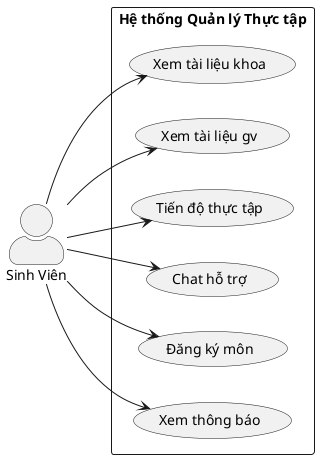 @startuml Usecase - Sinh Viên (SV)
left to right direction
skinparam actorStyle awesome

actor "Sinh Viên" as SV

rectangle "Hệ thống Quản lý Thực tập" {
  usecase "Xem tài liệu khoa" as UC_SV_1
  usecase "Xem tài liệu gv" as UC_SV_2
  usecase "Tiến độ thực tập" as UC_SV_3
  usecase "Chat hỗ trợ" as UC_SV_4
  usecase "Đăng ký môn" as UC_SV_5
  usecase "Xem thông báo" as UC_SV_6
}

SV --> UC_SV_1
SV --> UC_SV_2
SV --> UC_SV_3
SV --> UC_SV_4
SV --> UC_SV_5
SV --> UC_SV_6

@enduml
